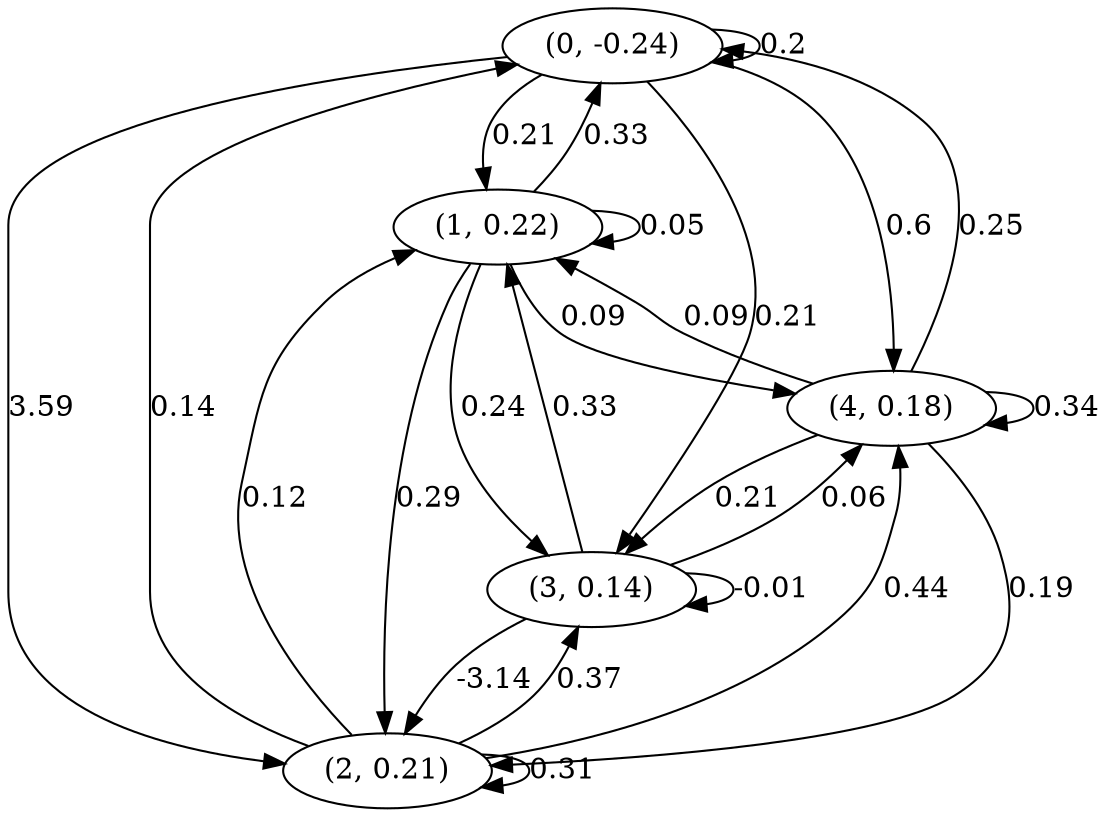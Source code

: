 digraph {
    0 [ label = "(0, -0.24)" ]
    1 [ label = "(1, 0.22)" ]
    2 [ label = "(2, 0.21)" ]
    3 [ label = "(3, 0.14)" ]
    4 [ label = "(4, 0.18)" ]
    0 -> 0 [ label = "0.2" ]
    1 -> 1 [ label = "0.05" ]
    2 -> 2 [ label = "0.31" ]
    3 -> 3 [ label = "-0.01" ]
    4 -> 4 [ label = "0.34" ]
    1 -> 0 [ label = "0.33" ]
    2 -> 0 [ label = "0.14" ]
    4 -> 0 [ label = "0.25" ]
    0 -> 1 [ label = "0.21" ]
    2 -> 1 [ label = "0.12" ]
    3 -> 1 [ label = "0.33" ]
    4 -> 1 [ label = "0.09" ]
    0 -> 2 [ label = "3.59" ]
    1 -> 2 [ label = "0.29" ]
    3 -> 2 [ label = "-3.14" ]
    4 -> 2 [ label = "0.19" ]
    0 -> 3 [ label = "0.21" ]
    1 -> 3 [ label = "0.24" ]
    2 -> 3 [ label = "0.37" ]
    4 -> 3 [ label = "0.21" ]
    0 -> 4 [ label = "0.6" ]
    1 -> 4 [ label = "0.09" ]
    2 -> 4 [ label = "0.44" ]
    3 -> 4 [ label = "0.06" ]
}

